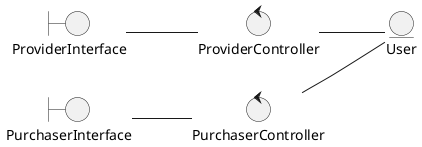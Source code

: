 @startuml
''' 省略底部

left to right direction

together {
	boundary ProviderInterface 
	control ProviderController 
	entity User

	ProviderInterface -- ProviderController
	ProviderController -- User
}

together {
	boundary PurchaserInterface 
	control PurchaserController 
	entity User

	PurchaserInterface -- PurchaserController
	PurchaserController -- User
}

@enduml